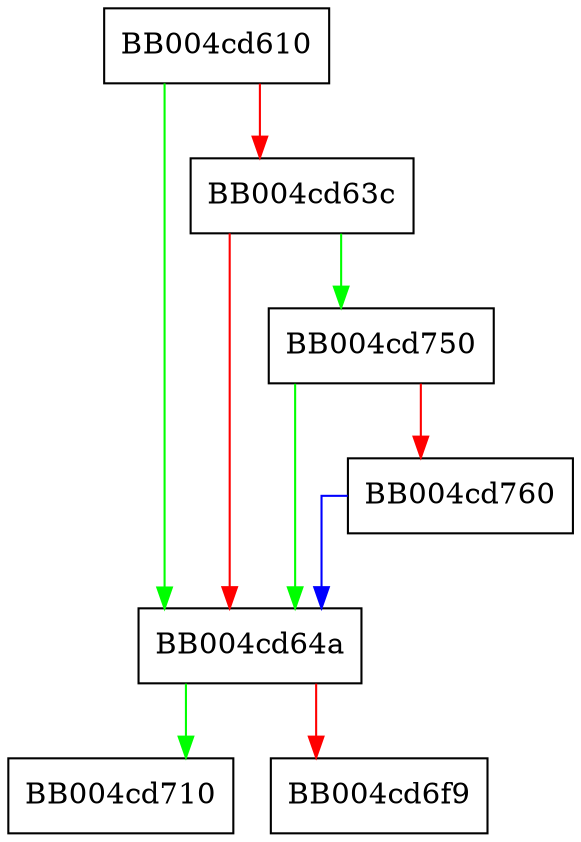digraph ossl_set_tls_provider_parameters {
  node [shape="box"];
  graph [splines=ortho];
  BB004cd610 -> BB004cd64a [color="green"];
  BB004cd610 -> BB004cd63c [color="red"];
  BB004cd63c -> BB004cd750 [color="green"];
  BB004cd63c -> BB004cd64a [color="red"];
  BB004cd64a -> BB004cd710 [color="green"];
  BB004cd64a -> BB004cd6f9 [color="red"];
  BB004cd750 -> BB004cd64a [color="green"];
  BB004cd750 -> BB004cd760 [color="red"];
  BB004cd760 -> BB004cd64a [color="blue"];
}